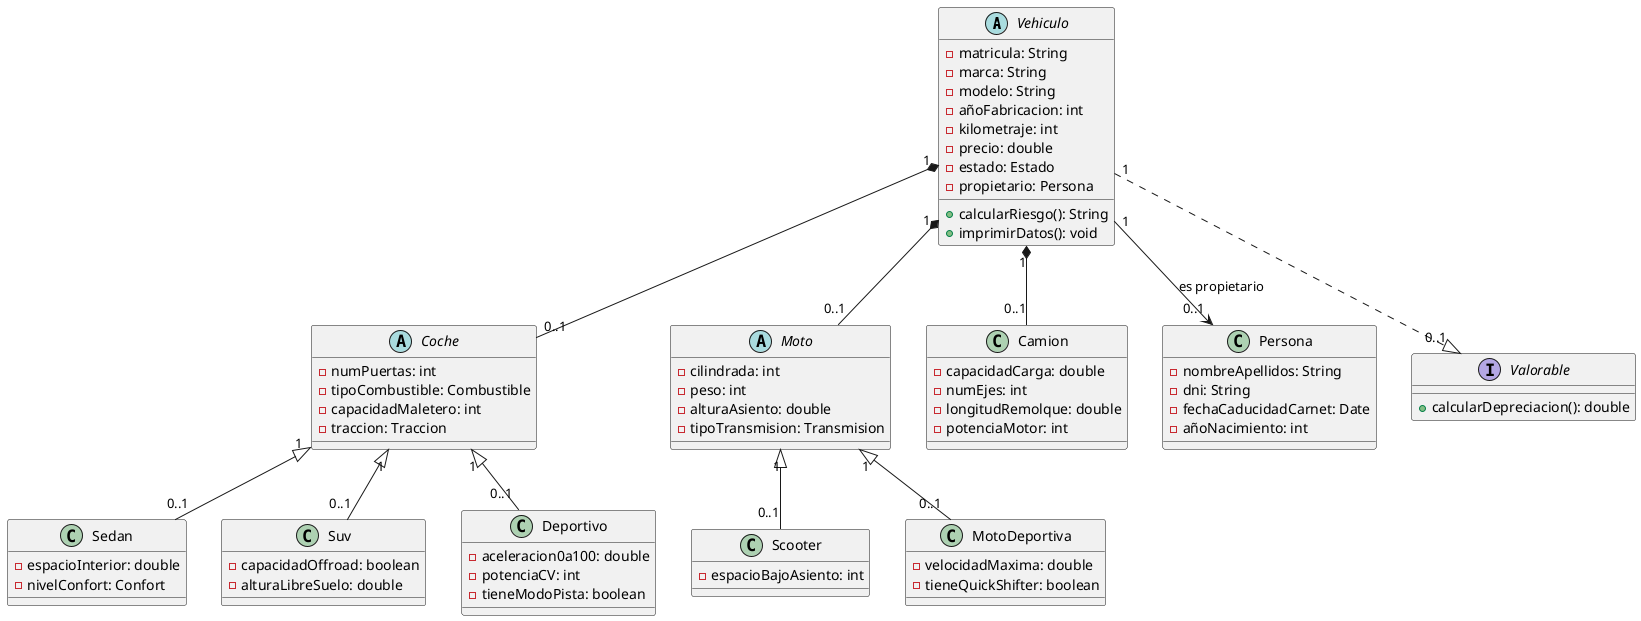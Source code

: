 @startuml

abstract class Vehiculo {
    - matricula: String
    - marca: String
    - modelo: String
    - añoFabricacion: int
    - kilometraje: int
    - precio: double
    - estado: Estado
    - propietario: Persona

    + calcularRiesgo(): String
    + imprimirDatos(): void
}

abstract class Coche {
    - numPuertas: int
    - tipoCombustible: Combustible
    - capacidadMaletero: int
    - traccion: Traccion
}

class Sedan {
    - espacioInterior: double
    - nivelConfort: Confort
}

class Suv {
    - capacidadOffroad: boolean
    - alturaLibreSuelo: double
}

class Deportivo {
    - aceleracion0a100: double
    - potenciaCV: int
    - tieneModoPista: boolean
}

abstract class Moto {
    - cilindrada: int
    - peso: int
    - alturaAsiento: double
    - tipoTransmision: Transmision
}

class Scooter {
    - espacioBajoAsiento: int
}

class MotoDeportiva {
    - velocidadMaxima: double
    - tieneQuickShifter: boolean
}

class Camion {
    - capacidadCarga: double
    - numEjes: int
    - longitudRemolque: double
    - potenciaMotor: int
}

class Persona {
    - nombreApellidos: String
    - dni: String
    - fechaCaducidadCarnet: Date
    - añoNacimiento: int
}

interface Valorable {
    + calcularDepreciacion(): double
}


Vehiculo "1" *-- "0..1" Coche
Vehiculo "1" *-- "0..1" Moto
Vehiculo "1" *-- "0..1" Camion




Vehiculo "1" --> "0..1" Persona : es propietario
Vehiculo "1" ..|> "0..1" Valorable

Coche "1" <|-- "0..1" Sedan
Coche "1" <|-- "0..1" Suv
Coche "1" <|-- "0..1" Deportivo

Moto "1" <|-- "0..1" Scooter
Moto "1" <|-- "0..1" MotoDeportiva

@enduml